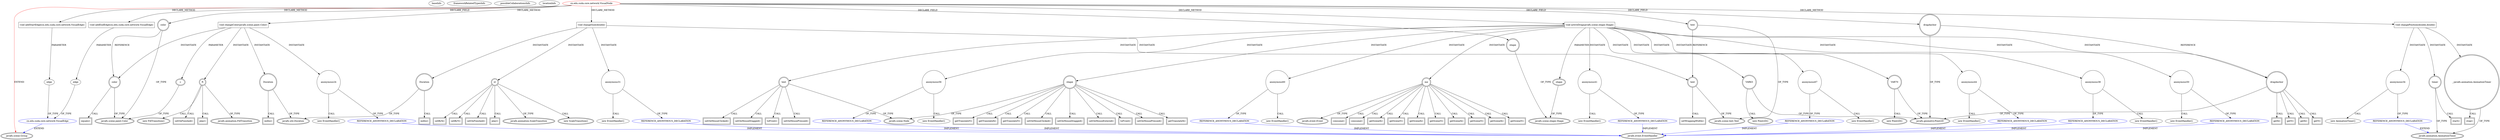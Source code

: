 digraph {
baseInfo[graphId=4801,category="extension_graph",isAnonymous=false,possibleRelation=true]
frameworkRelatedTypesInfo[0="javafx.scene.Group"]
possibleCollaborationsInfo[0="4801~CLIENT_METHOD_DECLARATION-INSTANTIATION-~javafx.scene.Group ~javafx.event.EventHandler ~false~true",1="4801~CLIENT_METHOD_DECLARATION-PARAMETER_DECLARATION-CLIENT_METHOD_DECLARATION-PARAMETER_DECLARATION-~javafx.scene.Group ~javafx.scene.Group ~false~false",2="4801~CLIENT_METHOD_DECLARATION-INSTANTIATION-~javafx.scene.Group ~javafx.animation.AnimationTimer ~false~true"]
locationInfo[projectName="wwtg99-POMA",filePath="/wwtg99-POMA/POMA-master/src/cn/edu/suda/core/network/VisualNode.java",contextSignature="VisualNode",graphId="4801"]
0[label="cn.edu.suda.core.network.VisualNode",vertexType="ROOT_CLIENT_CLASS_DECLARATION",isFrameworkType=false,color=red]
1[label="javafx.scene.Group",vertexType="FRAMEWORK_CLASS_TYPE",isFrameworkType=true,peripheries=2]
2[label="color",vertexType="FIELD_DECLARATION",isFrameworkType=true,peripheries=2,shape=circle]
3[label="javafx.scene.paint.Color",vertexType="FRAMEWORK_CLASS_TYPE",isFrameworkType=true,peripheries=2]
4[label="dragAnchor",vertexType="FIELD_DECLARATION",isFrameworkType=true,peripheries=2,shape=circle]
5[label="javafx.geometry.Point2D",vertexType="FRAMEWORK_CLASS_TYPE",isFrameworkType=true,peripheries=2]
6[label="shape",vertexType="FIELD_DECLARATION",isFrameworkType=true,peripheries=2,shape=circle]
7[label="javafx.scene.shape.Shape",vertexType="FRAMEWORK_CLASS_TYPE",isFrameworkType=true,peripheries=2]
8[label="text",vertexType="FIELD_DECLARATION",isFrameworkType=true,peripheries=2,shape=circle]
9[label="javafx.scene.text.Text",vertexType="FRAMEWORK_CLASS_TYPE",isFrameworkType=true,peripheries=2]
77[label="void addStartEdge(cn.edu.suda.core.network.VisualEdge)",vertexType="CLIENT_METHOD_DECLARATION",isFrameworkType=false,shape=box]
78[label="edge",vertexType="PARAMETER_DECLARATION",isFrameworkType=false]
79[label="cn.edu.suda.core.network.VisualEdge",vertexType="REFERENCE_CLIENT_CLASS_DECLARATION",isFrameworkType=false,color=blue]
81[label="void addEndEdge(cn.edu.suda.core.network.VisualEdge)",vertexType="CLIENT_METHOD_DECLARATION",isFrameworkType=false,shape=box]
82[label="edge",vertexType="PARAMETER_DECLARATION",isFrameworkType=false]
91[label="void changeColor(javafx.scene.paint.Color)",vertexType="CLIENT_METHOD_DECLARATION",isFrameworkType=false,shape=box]
92[label="c",vertexType="PARAMETER_DECLARATION",isFrameworkType=true,peripheries=2]
94[label="color",vertexType="VARIABLE_EXPRESION",isFrameworkType=true,peripheries=2,shape=circle]
95[label="equals()",vertexType="INSIDE_CALL",isFrameworkType=true,peripheries=2,shape=box]
98[label="ft",vertexType="VARIABLE_EXPRESION",isFrameworkType=true,peripheries=2,shape=circle]
99[label="javafx.animation.FillTransition",vertexType="FRAMEWORK_CLASS_TYPE",isFrameworkType=true,peripheries=2]
97[label="new FillTransition()",vertexType="CONSTRUCTOR_CALL",isFrameworkType=true,peripheries=2]
100[label="Duration",vertexType="VARIABLE_EXPRESION",isFrameworkType=true,peripheries=2,shape=circle]
102[label="javafx.util.Duration",vertexType="FRAMEWORK_CLASS_TYPE",isFrameworkType=true,peripheries=2]
101[label="millis()",vertexType="INSIDE_CALL",isFrameworkType=true,peripheries=2,shape=box]
104[label="setOnFinished()",vertexType="INSIDE_CALL",isFrameworkType=true,peripheries=2,shape=box]
106[label="anonymous24",vertexType="VARIABLE_EXPRESION",isFrameworkType=false,shape=circle]
107[label="REFERENCE_ANONYMOUS_DECLARATION",vertexType="REFERENCE_ANONYMOUS_DECLARATION",isFrameworkType=false,color=blue]
108[label="javafx.event.EventHandler",vertexType="FRAMEWORK_INTERFACE_TYPE",isFrameworkType=true,peripheries=2]
105[label="new EventHandler()",vertexType="CONSTRUCTOR_CALL",isFrameworkType=false]
110[label="play()",vertexType="INSIDE_CALL",isFrameworkType=true,peripheries=2,shape=box]
111[label="void changeSize(double)",vertexType="CLIENT_METHOD_DECLARATION",isFrameworkType=false,shape=box]
113[label="st",vertexType="VARIABLE_EXPRESION",isFrameworkType=true,peripheries=2,shape=circle]
114[label="javafx.animation.ScaleTransition",vertexType="FRAMEWORK_CLASS_TYPE",isFrameworkType=true,peripheries=2]
112[label="new ScaleTransition()",vertexType="CONSTRUCTOR_CALL",isFrameworkType=true,peripheries=2]
115[label="Duration",vertexType="VARIABLE_EXPRESION",isFrameworkType=true,peripheries=2,shape=circle]
116[label="millis()",vertexType="INSIDE_CALL",isFrameworkType=true,peripheries=2,shape=box]
119[label="setByX()",vertexType="INSIDE_CALL",isFrameworkType=true,peripheries=2,shape=box]
121[label="setByY()",vertexType="INSIDE_CALL",isFrameworkType=true,peripheries=2,shape=box]
123[label="setOnFinished()",vertexType="INSIDE_CALL",isFrameworkType=true,peripheries=2,shape=box]
125[label="anonymous31",vertexType="VARIABLE_EXPRESION",isFrameworkType=false,shape=circle]
126[label="REFERENCE_ANONYMOUS_DECLARATION",vertexType="REFERENCE_ANONYMOUS_DECLARATION",isFrameworkType=false,color=blue]
124[label="new EventHandler()",vertexType="CONSTRUCTOR_CALL",isFrameworkType=false]
128[label="text",vertexType="VARIABLE_EXPRESION",isFrameworkType=true,peripheries=2,shape=circle]
129[label="setWrappingWidth()",vertexType="INSIDE_CALL",isFrameworkType=true,peripheries=2,shape=box]
132[label="play()",vertexType="INSIDE_CALL",isFrameworkType=true,peripheries=2,shape=box]
133[label="void changePosition(double,double)",vertexType="CLIENT_METHOD_DECLARATION",isFrameworkType=false,shape=box]
135[label="anonymous34",vertexType="VARIABLE_EXPRESION",isFrameworkType=false,shape=circle]
136[label="REFERENCE_ANONYMOUS_DECLARATION",vertexType="REFERENCE_ANONYMOUS_DECLARATION",isFrameworkType=false,color=blue]
137[label="javafx.animation.AnimationTimer",vertexType="FRAMEWORK_CLASS_TYPE",isFrameworkType=true,peripheries=2]
134[label="new AnimationTimer()",vertexType="CONSTRUCTOR_CALL",isFrameworkType=false]
138[label="_:javafx.animation.AnimationTimer",vertexType="VARIABLE_EXPRESION",isFrameworkType=true,peripheries=2,shape=circle]
139[label="stop()",vertexType="INSIDE_CALL",isFrameworkType=true,peripheries=2,shape=box]
141[label="timer",vertexType="VARIABLE_EXPRESION",isFrameworkType=true,peripheries=2,shape=circle]
142[label="start()",vertexType="INSIDE_CALL",isFrameworkType=true,peripheries=2,shape=box]
144[label="void activeDrag(javafx.scene.shape.Shape)",vertexType="CLIENT_METHOD_DECLARATION",isFrameworkType=false,shape=box]
145[label="shape",vertexType="PARAMETER_DECLARATION",isFrameworkType=true,peripheries=2]
147[label="shape",vertexType="VARIABLE_EXPRESION",isFrameworkType=true,peripheries=2,shape=circle]
149[label="javafx.scene.Node",vertexType="FRAMEWORK_CLASS_TYPE",isFrameworkType=true,peripheries=2]
148[label="setOnMouseClicked()",vertexType="INSIDE_CALL",isFrameworkType=true,peripheries=2,shape=box]
151[label="anonymous38",vertexType="VARIABLE_EXPRESION",isFrameworkType=false,shape=circle]
152[label="REFERENCE_ANONYMOUS_DECLARATION",vertexType="REFERENCE_ANONYMOUS_DECLARATION",isFrameworkType=false,color=blue]
150[label="new EventHandler()",vertexType="CONSTRUCTOR_CALL",isFrameworkType=false]
154[label="me",vertexType="VARIABLE_EXPRESION",isFrameworkType=true,peripheries=2,shape=circle]
156[label="javafx.event.Event",vertexType="FRAMEWORK_CLASS_TYPE",isFrameworkType=true,peripheries=2]
155[label="consume()",vertexType="INSIDE_CALL",isFrameworkType=true,peripheries=2,shape=box]
157[label="text",vertexType="VARIABLE_EXPRESION",isFrameworkType=true,peripheries=2,shape=circle]
158[label="setOnMouseClicked()",vertexType="INSIDE_CALL",isFrameworkType=true,peripheries=2,shape=box]
161[label="anonymous41",vertexType="VARIABLE_EXPRESION",isFrameworkType=false,shape=circle]
162[label="REFERENCE_ANONYMOUS_DECLARATION",vertexType="REFERENCE_ANONYMOUS_DECLARATION",isFrameworkType=false,color=blue]
160[label="new EventHandler()",vertexType="CONSTRUCTOR_CALL",isFrameworkType=false]
165[label="consume()",vertexType="INSIDE_CALL",isFrameworkType=true,peripheries=2,shape=box]
167[label="setOnMouseDragged()",vertexType="INSIDE_CALL",isFrameworkType=true,peripheries=2,shape=box]
169[label="anonymous44",vertexType="VARIABLE_EXPRESION",isFrameworkType=false,shape=circle]
170[label="REFERENCE_ANONYMOUS_DECLARATION",vertexType="REFERENCE_ANONYMOUS_DECLARATION",isFrameworkType=false,color=blue]
168[label="new EventHandler()",vertexType="CONSTRUCTOR_CALL",isFrameworkType=false]
173[label="getSceneX()",vertexType="INSIDE_CALL",isFrameworkType=true,peripheries=2,shape=box]
174[label="dragAnchor",vertexType="VARIABLE_EXPRESION",isFrameworkType=true,peripheries=2,shape=circle]
175[label="getX()",vertexType="INSIDE_CALL",isFrameworkType=true,peripheries=2,shape=box]
178[label="getSceneY()",vertexType="INSIDE_CALL",isFrameworkType=true,peripheries=2,shape=box]
180[label="getY()",vertexType="INSIDE_CALL",isFrameworkType=true,peripheries=2,shape=box]
182[label="setOnMouseDragged()",vertexType="INSIDE_CALL",isFrameworkType=true,peripheries=2,shape=box]
184[label="anonymous50",vertexType="VARIABLE_EXPRESION",isFrameworkType=false,shape=circle]
185[label="REFERENCE_ANONYMOUS_DECLARATION",vertexType="REFERENCE_ANONYMOUS_DECLARATION",isFrameworkType=false,color=blue]
183[label="new EventHandler()",vertexType="CONSTRUCTOR_CALL",isFrameworkType=false]
188[label="getSceneX()",vertexType="INSIDE_CALL",isFrameworkType=true,peripheries=2,shape=box]
190[label="getX()",vertexType="INSIDE_CALL",isFrameworkType=true,peripheries=2,shape=box]
192[label="getSceneY()",vertexType="INSIDE_CALL",isFrameworkType=true,peripheries=2,shape=box]
194[label="getY()",vertexType="INSIDE_CALL",isFrameworkType=true,peripheries=2,shape=box]
196[label="setOnMouseEntered()",vertexType="INSIDE_CALL",isFrameworkType=true,peripheries=2,shape=box]
198[label="anonymous56",vertexType="VARIABLE_EXPRESION",isFrameworkType=false,shape=circle]
199[label="REFERENCE_ANONYMOUS_DECLARATION",vertexType="REFERENCE_ANONYMOUS_DECLARATION",isFrameworkType=false,color=blue]
197[label="new EventHandler()",vertexType="CONSTRUCTOR_CALL",isFrameworkType=false]
202[label="toFront()",vertexType="INSIDE_CALL",isFrameworkType=true,peripheries=2,shape=box]
204[label="toFront()",vertexType="INSIDE_CALL",isFrameworkType=true,peripheries=2,shape=box]
206[label="setOnMousePressed()",vertexType="INSIDE_CALL",isFrameworkType=true,peripheries=2,shape=box]
208[label="anonymous60",vertexType="VARIABLE_EXPRESION",isFrameworkType=false,shape=circle]
209[label="REFERENCE_ANONYMOUS_DECLARATION",vertexType="REFERENCE_ANONYMOUS_DECLARATION",isFrameworkType=false,color=blue]
207[label="new EventHandler()",vertexType="CONSTRUCTOR_CALL",isFrameworkType=false]
212[label="getTranslateX()",vertexType="INSIDE_CALL",isFrameworkType=true,peripheries=2,shape=box]
214[label="getTranslateY()",vertexType="INSIDE_CALL",isFrameworkType=true,peripheries=2,shape=box]
216[label="VAR63",vertexType="VARIABLE_EXPRESION",isFrameworkType=true,peripheries=2,shape=circle]
215[label="new Point2D()",vertexType="CONSTRUCTOR_CALL",isFrameworkType=true,peripheries=2]
219[label="getSceneX()",vertexType="INSIDE_CALL",isFrameworkType=true,peripheries=2,shape=box]
221[label="getSceneY()",vertexType="INSIDE_CALL",isFrameworkType=true,peripheries=2,shape=box]
223[label="setOnMousePressed()",vertexType="INSIDE_CALL",isFrameworkType=true,peripheries=2,shape=box]
225[label="anonymous67",vertexType="VARIABLE_EXPRESION",isFrameworkType=false,shape=circle]
226[label="REFERENCE_ANONYMOUS_DECLARATION",vertexType="REFERENCE_ANONYMOUS_DECLARATION",isFrameworkType=false,color=blue]
224[label="new EventHandler()",vertexType="CONSTRUCTOR_CALL",isFrameworkType=false]
229[label="getTranslateX()",vertexType="INSIDE_CALL",isFrameworkType=true,peripheries=2,shape=box]
231[label="getTranslateY()",vertexType="INSIDE_CALL",isFrameworkType=true,peripheries=2,shape=box]
233[label="VAR70",vertexType="VARIABLE_EXPRESION",isFrameworkType=true,peripheries=2,shape=circle]
232[label="new Point2D()",vertexType="CONSTRUCTOR_CALL",isFrameworkType=true,peripheries=2]
236[label="getSceneX()",vertexType="INSIDE_CALL",isFrameworkType=true,peripheries=2,shape=box]
238[label="getSceneY()",vertexType="INSIDE_CALL",isFrameworkType=true,peripheries=2,shape=box]
0->1[label="EXTEND",color=red]
0->2[label="DECLARE_FIELD"]
2->3[label="OF_TYPE"]
0->4[label="DECLARE_FIELD"]
4->5[label="OF_TYPE"]
0->6[label="DECLARE_FIELD"]
6->7[label="OF_TYPE"]
0->8[label="DECLARE_FIELD"]
8->9[label="OF_TYPE"]
0->77[label="DECLARE_METHOD"]
79->1[label="EXTEND",color=blue]
78->79[label="OF_TYPE"]
77->78[label="PARAMETER"]
0->81[label="DECLARE_METHOD"]
82->79[label="OF_TYPE"]
81->82[label="PARAMETER"]
0->91[label="DECLARE_METHOD"]
92->3[label="OF_TYPE"]
91->92[label="PARAMETER"]
91->94[label="INSTANTIATE"]
2->94[label="REFERENCE"]
94->3[label="OF_TYPE"]
94->95[label="CALL"]
91->98[label="INSTANTIATE"]
98->99[label="OF_TYPE"]
98->97[label="CALL"]
91->100[label="INSTANTIATE"]
100->102[label="OF_TYPE"]
100->101[label="CALL"]
98->104[label="CALL"]
91->106[label="INSTANTIATE"]
107->108[label="IMPLEMENT",color=blue]
106->107[label="OF_TYPE"]
106->105[label="CALL"]
98->110[label="CALL"]
0->111[label="DECLARE_METHOD"]
111->113[label="INSTANTIATE"]
113->114[label="OF_TYPE"]
113->112[label="CALL"]
111->115[label="INSTANTIATE"]
115->102[label="OF_TYPE"]
115->116[label="CALL"]
113->119[label="CALL"]
113->121[label="CALL"]
113->123[label="CALL"]
111->125[label="INSTANTIATE"]
126->108[label="IMPLEMENT",color=blue]
125->126[label="OF_TYPE"]
125->124[label="CALL"]
111->128[label="INSTANTIATE"]
8->128[label="REFERENCE"]
128->9[label="OF_TYPE"]
128->129[label="CALL"]
113->132[label="CALL"]
0->133[label="DECLARE_METHOD"]
133->135[label="INSTANTIATE"]
136->137[label="EXTEND",color=blue]
135->136[label="OF_TYPE"]
135->134[label="CALL"]
133->138[label="INSTANTIATE"]
138->137[label="OF_TYPE"]
138->139[label="CALL"]
133->141[label="INSTANTIATE"]
141->137[label="OF_TYPE"]
141->142[label="CALL"]
0->144[label="DECLARE_METHOD"]
145->7[label="OF_TYPE"]
144->145[label="PARAMETER"]
144->147[label="INSTANTIATE"]
147->149[label="OF_TYPE"]
147->148[label="CALL"]
144->151[label="INSTANTIATE"]
152->108[label="IMPLEMENT",color=blue]
151->152[label="OF_TYPE"]
151->150[label="CALL"]
144->154[label="INSTANTIATE"]
154->156[label="OF_TYPE"]
154->155[label="CALL"]
144->157[label="INSTANTIATE"]
157->149[label="OF_TYPE"]
157->158[label="CALL"]
144->161[label="INSTANTIATE"]
162->108[label="IMPLEMENT",color=blue]
161->162[label="OF_TYPE"]
161->160[label="CALL"]
154->165[label="CALL"]
147->167[label="CALL"]
144->169[label="INSTANTIATE"]
170->108[label="IMPLEMENT",color=blue]
169->170[label="OF_TYPE"]
169->168[label="CALL"]
154->173[label="CALL"]
144->174[label="INSTANTIATE"]
4->174[label="REFERENCE"]
174->5[label="OF_TYPE"]
174->175[label="CALL"]
154->178[label="CALL"]
174->180[label="CALL"]
157->182[label="CALL"]
144->184[label="INSTANTIATE"]
185->108[label="IMPLEMENT",color=blue]
184->185[label="OF_TYPE"]
184->183[label="CALL"]
154->188[label="CALL"]
174->190[label="CALL"]
154->192[label="CALL"]
174->194[label="CALL"]
147->196[label="CALL"]
144->198[label="INSTANTIATE"]
199->108[label="IMPLEMENT",color=blue]
198->199[label="OF_TYPE"]
198->197[label="CALL"]
147->202[label="CALL"]
157->204[label="CALL"]
147->206[label="CALL"]
144->208[label="INSTANTIATE"]
209->108[label="IMPLEMENT",color=blue]
208->209[label="OF_TYPE"]
208->207[label="CALL"]
147->212[label="CALL"]
147->214[label="CALL"]
144->216[label="INSTANTIATE"]
216->5[label="OF_TYPE"]
216->215[label="CALL"]
154->219[label="CALL"]
154->221[label="CALL"]
157->223[label="CALL"]
144->225[label="INSTANTIATE"]
226->108[label="IMPLEMENT",color=blue]
225->226[label="OF_TYPE"]
225->224[label="CALL"]
147->229[label="CALL"]
147->231[label="CALL"]
144->233[label="INSTANTIATE"]
233->5[label="OF_TYPE"]
233->232[label="CALL"]
154->236[label="CALL"]
154->238[label="CALL"]
}
